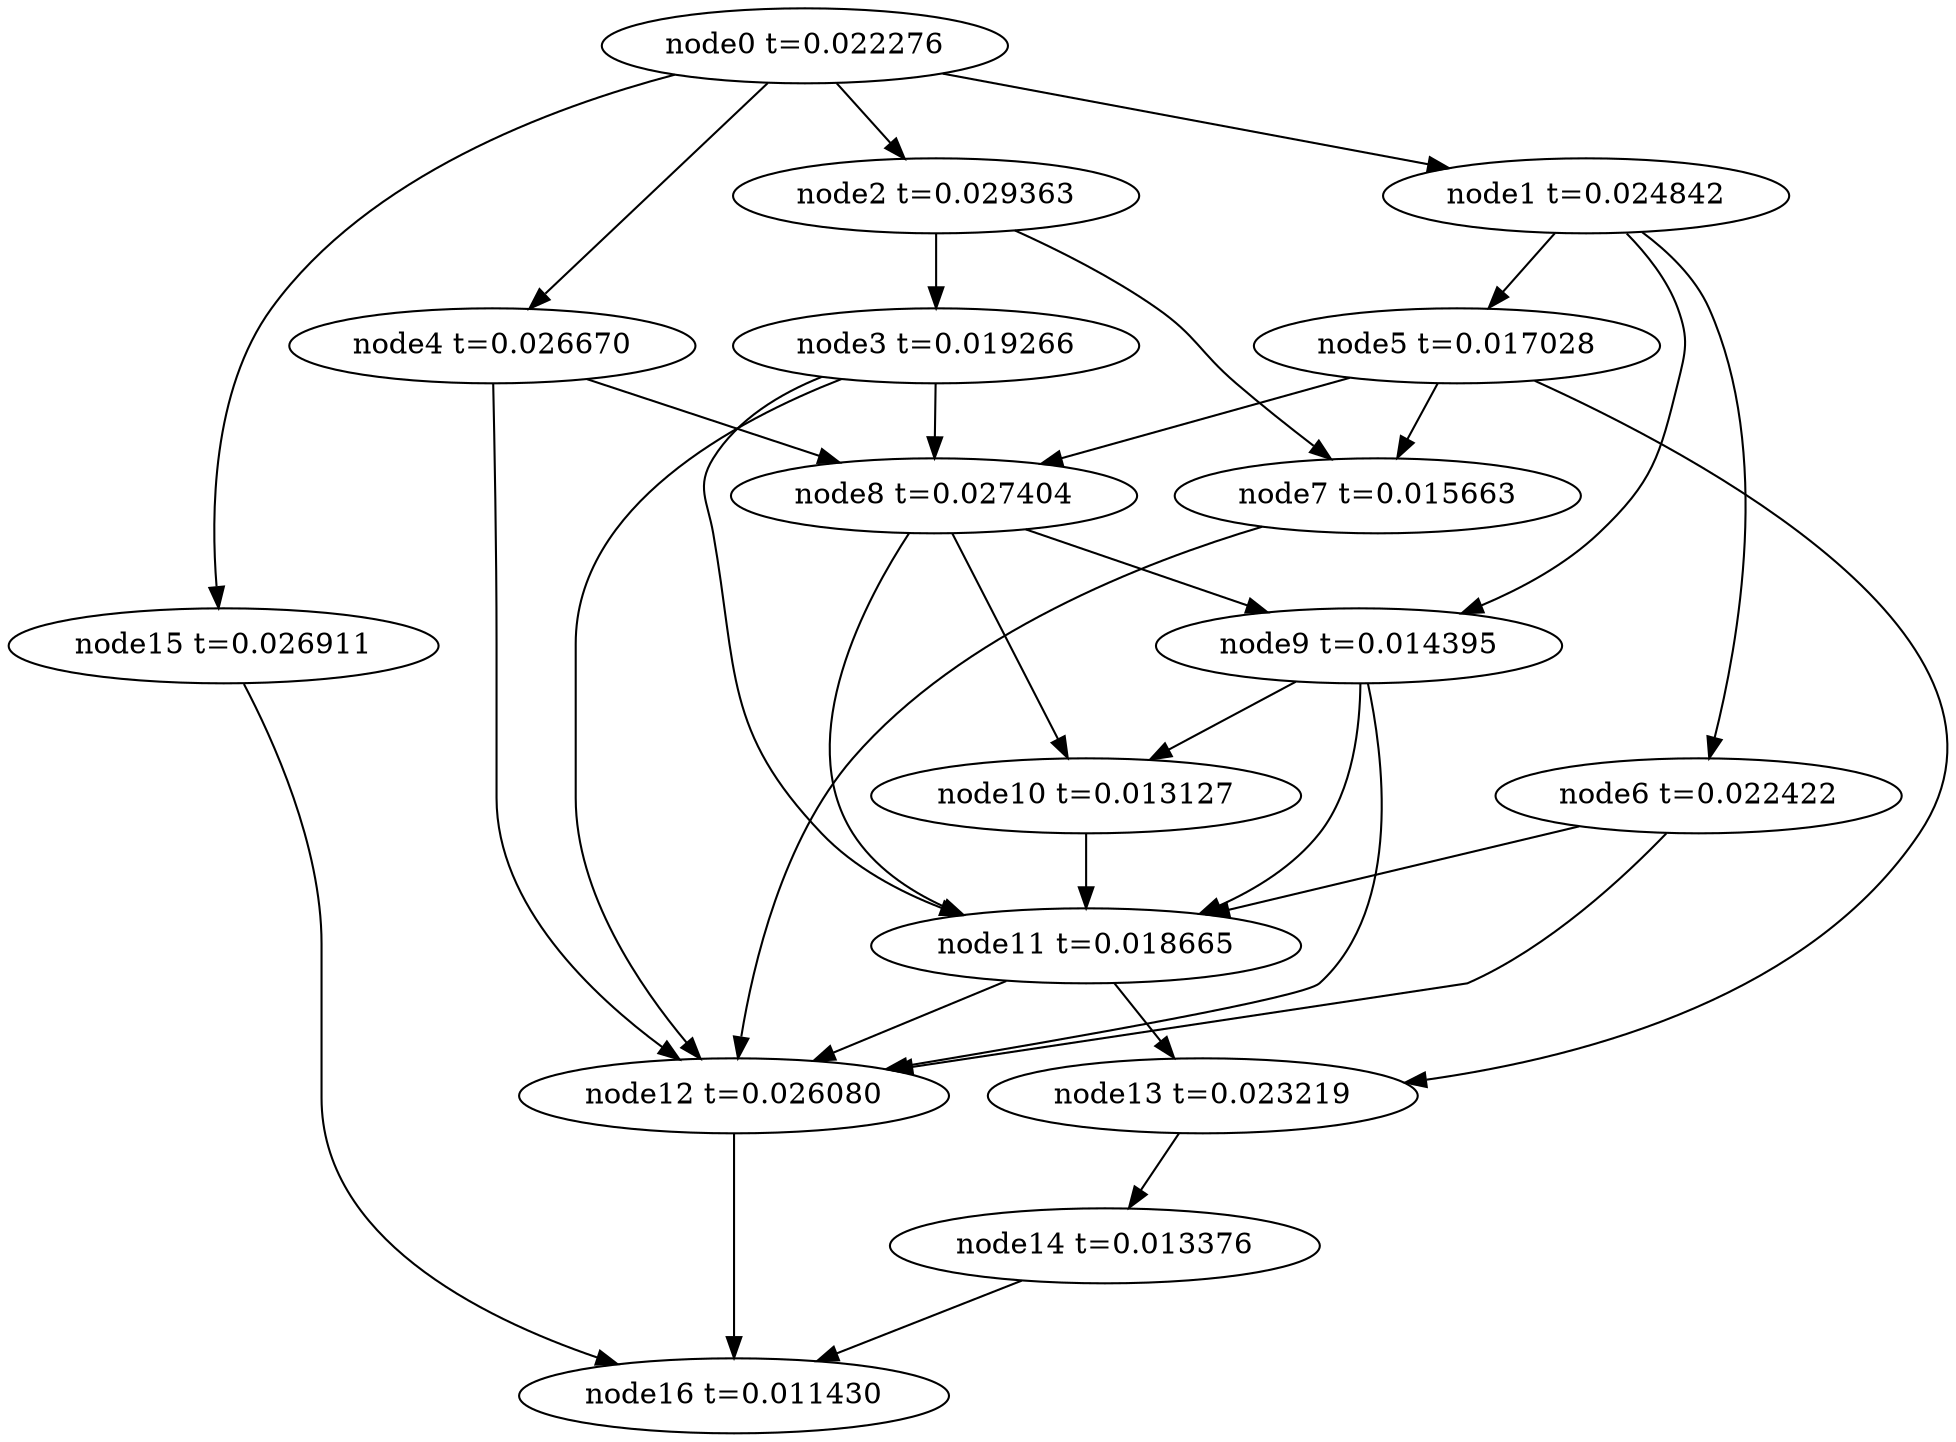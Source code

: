 digraph g{
	node16[label="node16 t=0.011430"]
	node15 -> node16
	node15[label="node15 t=0.026911"];
	node14 -> node16
	node14[label="node14 t=0.013376"];
	node13 -> node14
	node13[label="node13 t=0.023219"];
	node12 -> node16
	node12[label="node12 t=0.026080"];
	node11 -> node13
	node11 -> node12
	node11[label="node11 t=0.018665"];
	node10 -> node11
	node10[label="node10 t=0.013127"];
	node9 -> node12
	node9 -> node11
	node9 -> node10
	node9[label="node9 t=0.014395"];
	node8 -> node11
	node8 -> node10
	node8 -> node9
	node8[label="node8 t=0.027404"];
	node7 -> node12
	node7[label="node7 t=0.015663"];
	node6 -> node12
	node6 -> node11
	node6[label="node6 t=0.022422"];
	node5 -> node13
	node5 -> node8
	node5 -> node7
	node5[label="node5 t=0.017028"];
	node4 -> node12
	node4 -> node8
	node4[label="node4 t=0.026670"];
	node3 -> node12
	node3 -> node11
	node3 -> node8
	node3[label="node3 t=0.019266"];
	node2 -> node7
	node2 -> node3
	node2[label="node2 t=0.029363"];
	node1 -> node9
	node1 -> node6
	node1 -> node5
	node1[label="node1 t=0.024842"];
	node0 -> node15
	node0 -> node4
	node0 -> node2
	node0 -> node1
	node0[label="node0 t=0.022276"];
}

